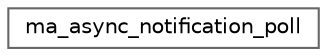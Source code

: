 digraph "Graphical Class Hierarchy"
{
 // LATEX_PDF_SIZE
  bgcolor="transparent";
  edge [fontname=Helvetica,fontsize=10,labelfontname=Helvetica,labelfontsize=10];
  node [fontname=Helvetica,fontsize=10,shape=box,height=0.2,width=0.4];
  rankdir="LR";
  Node0 [id="Node000000",label="ma_async_notification_poll",height=0.2,width=0.4,color="grey40", fillcolor="white", style="filled",URL="$structma__async__notification__poll.html",tooltip=" "];
}
